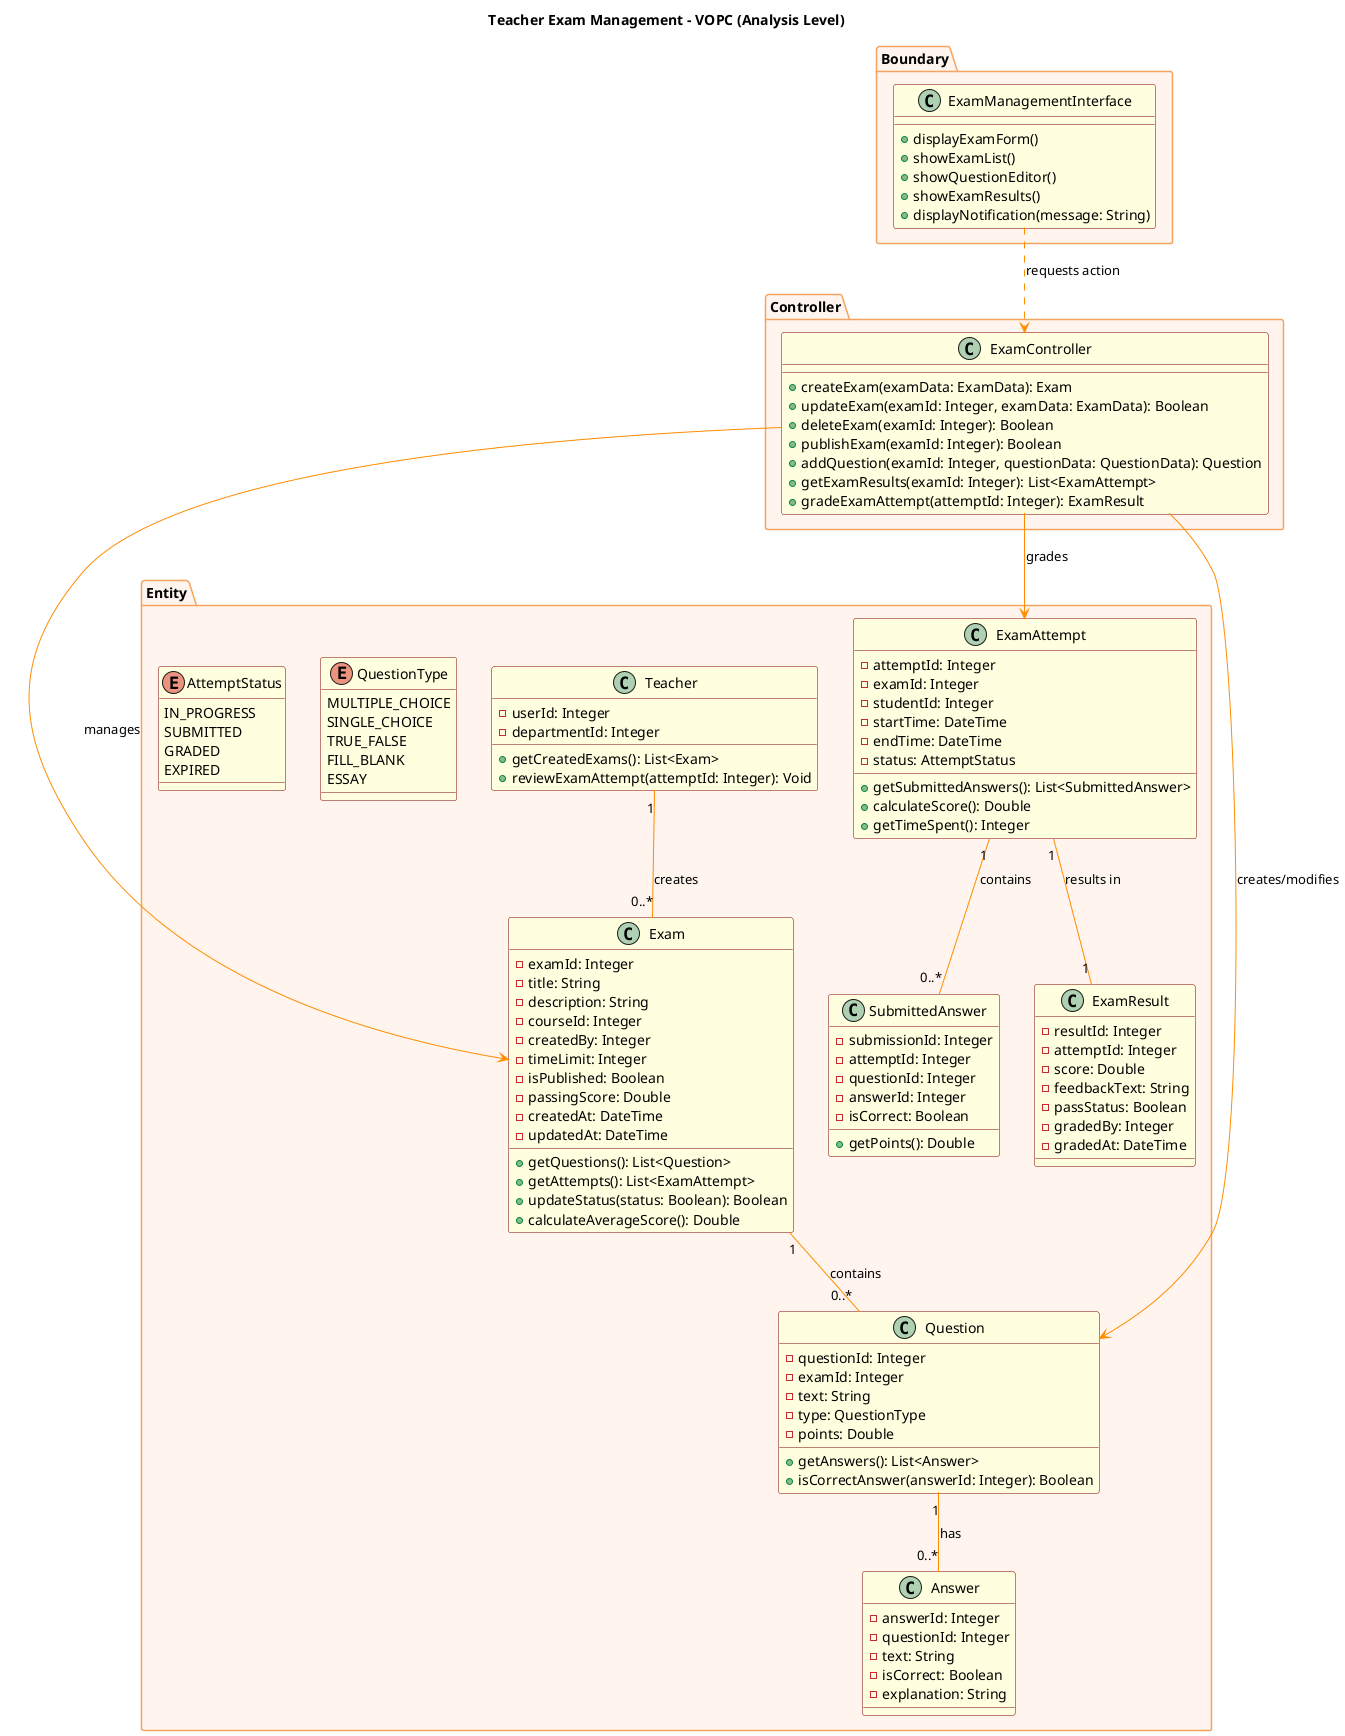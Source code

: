 @startuml
title Teacher Exam Management - VOPC (Analysis Level)

skinparam class {
  BackgroundColor LightYellow
  ArrowColor DarkOrange
  BorderColor Maroon
}

skinparam package {
  BackgroundColor SeaShell
  BorderColor SandyBrown
}

package "Boundary" {
  class "ExamManagementInterface" as EMI {
    + displayExamForm()
    + showExamList()
    + showQuestionEditor()
    + showExamResults()
    + displayNotification(message: String)
  }
}

package "Controller" {
  class "ExamController" as EC {
    + createExam(examData: ExamData): Exam
    + updateExam(examId: Integer, examData: ExamData): Boolean
    + deleteExam(examId: Integer): Boolean
    + publishExam(examId: Integer): Boolean
    + addQuestion(examId: Integer, questionData: QuestionData): Question
    + getExamResults(examId: Integer): List<ExamAttempt>
    + gradeExamAttempt(attemptId: Integer): ExamResult
  }
}

package "Entity" {
  class "Exam" as E {
    - examId: Integer
    - title: String
    - description: String
    - courseId: Integer
    - createdBy: Integer
    - timeLimit: Integer
    - isPublished: Boolean
    - passingScore: Double
    - createdAt: DateTime
    - updatedAt: DateTime
    + getQuestions(): List<Question>
    + getAttempts(): List<ExamAttempt>
    + updateStatus(status: Boolean): Boolean
    + calculateAverageScore(): Double
  }
  
  class "Question" as Q {
    - questionId: Integer
    - examId: Integer
    - text: String
    - type: QuestionType
    - points: Double
    + getAnswers(): List<Answer>
    + isCorrectAnswer(answerId: Integer): Boolean
  }
  
  class "Answer" as A {
    - answerId: Integer
    - questionId: Integer
    - text: String
    - isCorrect: Boolean
    - explanation: String
  }
  
  class "ExamAttempt" as EA {
    - attemptId: Integer
    - examId: Integer
    - studentId: Integer
    - startTime: DateTime
    - endTime: DateTime
    - status: AttemptStatus
    + getSubmittedAnswers(): List<SubmittedAnswer>
    + calculateScore(): Double
    + getTimeSpent(): Integer
  }
  
  class "SubmittedAnswer" as SA {
    - submissionId: Integer
    - attemptId: Integer
    - questionId: Integer
    - answerId: Integer
    - isCorrect: Boolean
    + getPoints(): Double
  }
  
  class "Teacher" as T {
    - userId: Integer
    - departmentId: Integer
    + getCreatedExams(): List<Exam>
    + reviewExamAttempt(attemptId: Integer): Void
  }
  
  enum "QuestionType" as QT {
    MULTIPLE_CHOICE
    SINGLE_CHOICE
    TRUE_FALSE
    FILL_BLANK
    ESSAY
  }
  
  enum "AttemptStatus" as AS {
    IN_PROGRESS
    SUBMITTED
    GRADED
    EXPIRED
  }
  
  class "ExamResult" as ER {
    - resultId: Integer
    - attemptId: Integer
    - score: Double
    - feedbackText: String
    - passStatus: Boolean
    - gradedBy: Integer
    - gradedAt: DateTime
  }
}

' Relationships
EMI ..> EC : requests action
EC --> E : manages
EC --> Q : creates/modifies
EC --> EA : grades
T "1" -- "0..*" E : creates
E "1" -- "0..*" Q : contains
Q "1" -- "0..*" A : has
EA "1" -- "0..*" SA : contains
EA "1" -- "1" ER : results in

@enduml 